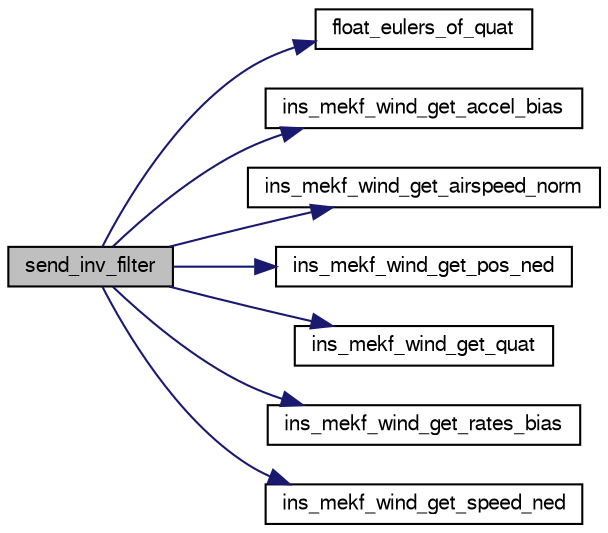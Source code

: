 digraph "send_inv_filter"
{
  edge [fontname="FreeSans",fontsize="10",labelfontname="FreeSans",labelfontsize="10"];
  node [fontname="FreeSans",fontsize="10",shape=record];
  rankdir="LR";
  Node1 [label="send_inv_filter",height=0.2,width=0.4,color="black", fillcolor="grey75", style="filled", fontcolor="black"];
  Node1 -> Node2 [color="midnightblue",fontsize="10",style="solid",fontname="FreeSans"];
  Node2 [label="float_eulers_of_quat",height=0.2,width=0.4,color="black", fillcolor="white", style="filled",URL="$group__math__algebra__float.html#gacd48accfe6eaac320b0d651d894e1db8",tooltip="euler rotation &#39;ZYX&#39; "];
  Node1 -> Node3 [color="midnightblue",fontsize="10",style="solid",fontname="FreeSans"];
  Node3 [label="ins_mekf_wind_get_accel_bias",height=0.2,width=0.4,color="black", fillcolor="white", style="filled",URL="$ins__mekf__wind_8cpp.html#a97c326d2469d2f8191845f7195340f8b"];
  Node1 -> Node4 [color="midnightblue",fontsize="10",style="solid",fontname="FreeSans"];
  Node4 [label="ins_mekf_wind_get_airspeed_norm",height=0.2,width=0.4,color="black", fillcolor="white", style="filled",URL="$ins__mekf__wind_8cpp.html#a29aee26e8a86eda3fe5b456c9ef21d5d"];
  Node1 -> Node5 [color="midnightblue",fontsize="10",style="solid",fontname="FreeSans"];
  Node5 [label="ins_mekf_wind_get_pos_ned",height=0.2,width=0.4,color="black", fillcolor="white", style="filled",URL="$ins__mekf__wind_8cpp.html#a64ab6d7f656b1e5275a77ccc6330bb93",tooltip="Getter/Setter functions. "];
  Node1 -> Node6 [color="midnightblue",fontsize="10",style="solid",fontname="FreeSans"];
  Node6 [label="ins_mekf_wind_get_quat",height=0.2,width=0.4,color="black", fillcolor="white", style="filled",URL="$ins__mekf__wind_8cpp.html#aa6187c0d117fa7c8c0d791af3ffd5e86"];
  Node1 -> Node7 [color="midnightblue",fontsize="10",style="solid",fontname="FreeSans"];
  Node7 [label="ins_mekf_wind_get_rates_bias",height=0.2,width=0.4,color="black", fillcolor="white", style="filled",URL="$ins__mekf__wind_8cpp.html#ae36994fcfa9fd90bd0e10529383c8cd9"];
  Node1 -> Node8 [color="midnightblue",fontsize="10",style="solid",fontname="FreeSans"];
  Node8 [label="ins_mekf_wind_get_speed_ned",height=0.2,width=0.4,color="black", fillcolor="white", style="filled",URL="$ins__mekf__wind_8cpp.html#af7842fba65bc5bafcb9b37c6693e2469"];
}

